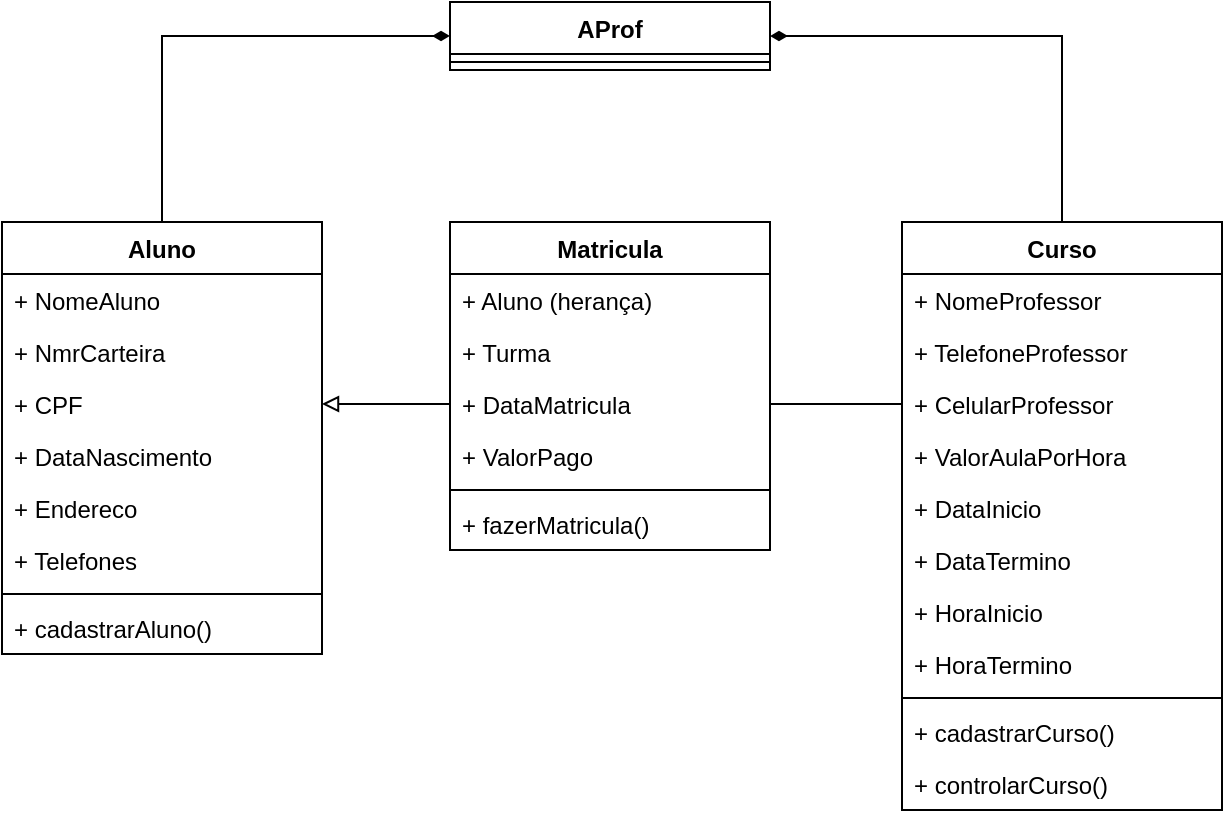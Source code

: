 <mxfile version="14.5.10" type="device"><diagram id="QEzQD6qYBSqRHrhd7pzw" name="Page-1"><mxGraphModel dx="333" dy="597" grid="1" gridSize="10" guides="1" tooltips="1" connect="1" arrows="1" fold="1" page="1" pageScale="1" pageWidth="827" pageHeight="1169" math="0" shadow="0"><root><mxCell id="0"/><mxCell id="1" parent="0"/><mxCell id="8ay1AN7wXaG2dso3zxWI-1" value="AProf " style="swimlane;fontStyle=1;align=center;verticalAlign=top;childLayout=stackLayout;horizontal=1;startSize=26;horizontalStack=0;resizeParent=1;resizeParentMax=0;resizeLast=0;collapsible=1;marginBottom=0;" vertex="1" parent="1"><mxGeometry x="334" y="50" width="160" height="34" as="geometry"/></mxCell><mxCell id="8ay1AN7wXaG2dso3zxWI-3" value="" style="line;strokeWidth=1;fillColor=none;align=left;verticalAlign=middle;spacingTop=-1;spacingLeft=3;spacingRight=3;rotatable=0;labelPosition=right;points=[];portConstraint=eastwest;" vertex="1" parent="8ay1AN7wXaG2dso3zxWI-1"><mxGeometry y="26" width="160" height="8" as="geometry"/></mxCell><mxCell id="8ay1AN7wXaG2dso3zxWI-48" style="edgeStyle=orthogonalEdgeStyle;rounded=0;orthogonalLoop=1;jettySize=auto;html=1;entryX=1;entryY=0.5;entryDx=0;entryDy=0;endArrow=diamondThin;endFill=1;exitX=0.5;exitY=0;exitDx=0;exitDy=0;" edge="1" parent="1" source="8ay1AN7wXaG2dso3zxWI-5" target="8ay1AN7wXaG2dso3zxWI-1"><mxGeometry relative="1" as="geometry"/></mxCell><mxCell id="8ay1AN7wXaG2dso3zxWI-5" value="Curso" style="swimlane;fontStyle=1;align=center;verticalAlign=top;childLayout=stackLayout;horizontal=1;startSize=26;horizontalStack=0;resizeParent=1;resizeParentMax=0;resizeLast=0;collapsible=1;marginBottom=0;" vertex="1" parent="1"><mxGeometry x="560" y="160" width="160" height="294" as="geometry"/></mxCell><mxCell id="8ay1AN7wXaG2dso3zxWI-6" value="+ NomeProfessor" style="text;strokeColor=none;fillColor=none;align=left;verticalAlign=top;spacingLeft=4;spacingRight=4;overflow=hidden;rotatable=0;points=[[0,0.5],[1,0.5]];portConstraint=eastwest;" vertex="1" parent="8ay1AN7wXaG2dso3zxWI-5"><mxGeometry y="26" width="160" height="26" as="geometry"/></mxCell><mxCell id="8ay1AN7wXaG2dso3zxWI-13" value="+ TelefoneProfessor" style="text;strokeColor=none;fillColor=none;align=left;verticalAlign=top;spacingLeft=4;spacingRight=4;overflow=hidden;rotatable=0;points=[[0,0.5],[1,0.5]];portConstraint=eastwest;" vertex="1" parent="8ay1AN7wXaG2dso3zxWI-5"><mxGeometry y="52" width="160" height="26" as="geometry"/></mxCell><mxCell id="8ay1AN7wXaG2dso3zxWI-12" value="+ CelularProfessor" style="text;strokeColor=none;fillColor=none;align=left;verticalAlign=top;spacingLeft=4;spacingRight=4;overflow=hidden;rotatable=0;points=[[0,0.5],[1,0.5]];portConstraint=eastwest;" vertex="1" parent="8ay1AN7wXaG2dso3zxWI-5"><mxGeometry y="78" width="160" height="26" as="geometry"/></mxCell><mxCell id="8ay1AN7wXaG2dso3zxWI-11" value="+ ValorAulaPorHora" style="text;strokeColor=none;fillColor=none;align=left;verticalAlign=top;spacingLeft=4;spacingRight=4;overflow=hidden;rotatable=0;points=[[0,0.5],[1,0.5]];portConstraint=eastwest;" vertex="1" parent="8ay1AN7wXaG2dso3zxWI-5"><mxGeometry y="104" width="160" height="26" as="geometry"/></mxCell><mxCell id="8ay1AN7wXaG2dso3zxWI-14" value="+ DataInicio" style="text;strokeColor=none;fillColor=none;align=left;verticalAlign=top;spacingLeft=4;spacingRight=4;overflow=hidden;rotatable=0;points=[[0,0.5],[1,0.5]];portConstraint=eastwest;" vertex="1" parent="8ay1AN7wXaG2dso3zxWI-5"><mxGeometry y="130" width="160" height="26" as="geometry"/></mxCell><mxCell id="8ay1AN7wXaG2dso3zxWI-24" value="+ DataTermino" style="text;strokeColor=none;fillColor=none;align=left;verticalAlign=top;spacingLeft=4;spacingRight=4;overflow=hidden;rotatable=0;points=[[0,0.5],[1,0.5]];portConstraint=eastwest;" vertex="1" parent="8ay1AN7wXaG2dso3zxWI-5"><mxGeometry y="156" width="160" height="26" as="geometry"/></mxCell><mxCell id="8ay1AN7wXaG2dso3zxWI-10" value="+ HoraInicio" style="text;strokeColor=none;fillColor=none;align=left;verticalAlign=top;spacingLeft=4;spacingRight=4;overflow=hidden;rotatable=0;points=[[0,0.5],[1,0.5]];portConstraint=eastwest;" vertex="1" parent="8ay1AN7wXaG2dso3zxWI-5"><mxGeometry y="182" width="160" height="26" as="geometry"/></mxCell><mxCell id="8ay1AN7wXaG2dso3zxWI-25" value="+ HoraTermino" style="text;strokeColor=none;fillColor=none;align=left;verticalAlign=top;spacingLeft=4;spacingRight=4;overflow=hidden;rotatable=0;points=[[0,0.5],[1,0.5]];portConstraint=eastwest;" vertex="1" parent="8ay1AN7wXaG2dso3zxWI-5"><mxGeometry y="208" width="160" height="26" as="geometry"/></mxCell><mxCell id="8ay1AN7wXaG2dso3zxWI-7" value="" style="line;strokeWidth=1;fillColor=none;align=left;verticalAlign=middle;spacingTop=-1;spacingLeft=3;spacingRight=3;rotatable=0;labelPosition=right;points=[];portConstraint=eastwest;" vertex="1" parent="8ay1AN7wXaG2dso3zxWI-5"><mxGeometry y="234" width="160" height="8" as="geometry"/></mxCell><mxCell id="8ay1AN7wXaG2dso3zxWI-8" value="+ cadastrarCurso() " style="text;strokeColor=none;fillColor=none;align=left;verticalAlign=top;spacingLeft=4;spacingRight=4;overflow=hidden;rotatable=0;points=[[0,0.5],[1,0.5]];portConstraint=eastwest;" vertex="1" parent="8ay1AN7wXaG2dso3zxWI-5"><mxGeometry y="242" width="160" height="26" as="geometry"/></mxCell><mxCell id="8ay1AN7wXaG2dso3zxWI-26" value="+ controlarCurso()" style="text;strokeColor=none;fillColor=none;align=left;verticalAlign=top;spacingLeft=4;spacingRight=4;overflow=hidden;rotatable=0;points=[[0,0.5],[1,0.5]];portConstraint=eastwest;" vertex="1" parent="8ay1AN7wXaG2dso3zxWI-5"><mxGeometry y="268" width="160" height="26" as="geometry"/></mxCell><mxCell id="8ay1AN7wXaG2dso3zxWI-47" style="edgeStyle=orthogonalEdgeStyle;rounded=0;orthogonalLoop=1;jettySize=auto;html=1;entryX=0;entryY=0.5;entryDx=0;entryDy=0;endArrow=diamondThin;endFill=1;exitX=0.5;exitY=0;exitDx=0;exitDy=0;" edge="1" parent="1" source="8ay1AN7wXaG2dso3zxWI-27" target="8ay1AN7wXaG2dso3zxWI-1"><mxGeometry relative="1" as="geometry"/></mxCell><mxCell id="8ay1AN7wXaG2dso3zxWI-27" value="Aluno" style="swimlane;fontStyle=1;align=center;verticalAlign=top;childLayout=stackLayout;horizontal=1;startSize=26;horizontalStack=0;resizeParent=1;resizeParentMax=0;resizeLast=0;collapsible=1;marginBottom=0;" vertex="1" parent="1"><mxGeometry x="110" y="160" width="160" height="216" as="geometry"/></mxCell><mxCell id="8ay1AN7wXaG2dso3zxWI-28" value="+ NomeAluno" style="text;strokeColor=none;fillColor=none;align=left;verticalAlign=top;spacingLeft=4;spacingRight=4;overflow=hidden;rotatable=0;points=[[0,0.5],[1,0.5]];portConstraint=eastwest;" vertex="1" parent="8ay1AN7wXaG2dso3zxWI-27"><mxGeometry y="26" width="160" height="26" as="geometry"/></mxCell><mxCell id="8ay1AN7wXaG2dso3zxWI-33" value="+ NmrCarteira" style="text;strokeColor=none;fillColor=none;align=left;verticalAlign=top;spacingLeft=4;spacingRight=4;overflow=hidden;rotatable=0;points=[[0,0.5],[1,0.5]];portConstraint=eastwest;" vertex="1" parent="8ay1AN7wXaG2dso3zxWI-27"><mxGeometry y="52" width="160" height="26" as="geometry"/></mxCell><mxCell id="8ay1AN7wXaG2dso3zxWI-37" value="+ CPF" style="text;strokeColor=none;fillColor=none;align=left;verticalAlign=top;spacingLeft=4;spacingRight=4;overflow=hidden;rotatable=0;points=[[0,0.5],[1,0.5]];portConstraint=eastwest;" vertex="1" parent="8ay1AN7wXaG2dso3zxWI-27"><mxGeometry y="78" width="160" height="26" as="geometry"/></mxCell><mxCell id="8ay1AN7wXaG2dso3zxWI-36" value="+ DataNascimento" style="text;strokeColor=none;fillColor=none;align=left;verticalAlign=top;spacingLeft=4;spacingRight=4;overflow=hidden;rotatable=0;points=[[0,0.5],[1,0.5]];portConstraint=eastwest;" vertex="1" parent="8ay1AN7wXaG2dso3zxWI-27"><mxGeometry y="104" width="160" height="26" as="geometry"/></mxCell><mxCell id="8ay1AN7wXaG2dso3zxWI-32" value="+ Endereco" style="text;strokeColor=none;fillColor=none;align=left;verticalAlign=top;spacingLeft=4;spacingRight=4;overflow=hidden;rotatable=0;points=[[0,0.5],[1,0.5]];portConstraint=eastwest;" vertex="1" parent="8ay1AN7wXaG2dso3zxWI-27"><mxGeometry y="130" width="160" height="26" as="geometry"/></mxCell><mxCell id="8ay1AN7wXaG2dso3zxWI-35" value="+ Telefones" style="text;strokeColor=none;fillColor=none;align=left;verticalAlign=top;spacingLeft=4;spacingRight=4;overflow=hidden;rotatable=0;points=[[0,0.5],[1,0.5]];portConstraint=eastwest;" vertex="1" parent="8ay1AN7wXaG2dso3zxWI-27"><mxGeometry y="156" width="160" height="26" as="geometry"/></mxCell><mxCell id="8ay1AN7wXaG2dso3zxWI-29" value="" style="line;strokeWidth=1;fillColor=none;align=left;verticalAlign=middle;spacingTop=-1;spacingLeft=3;spacingRight=3;rotatable=0;labelPosition=right;points=[];portConstraint=eastwest;" vertex="1" parent="8ay1AN7wXaG2dso3zxWI-27"><mxGeometry y="182" width="160" height="8" as="geometry"/></mxCell><mxCell id="8ay1AN7wXaG2dso3zxWI-30" value="+ cadastrarAluno()" style="text;strokeColor=none;fillColor=none;align=left;verticalAlign=top;spacingLeft=4;spacingRight=4;overflow=hidden;rotatable=0;points=[[0,0.5],[1,0.5]];portConstraint=eastwest;" vertex="1" parent="8ay1AN7wXaG2dso3zxWI-27"><mxGeometry y="190" width="160" height="26" as="geometry"/></mxCell><mxCell id="8ay1AN7wXaG2dso3zxWI-38" value="Matricula" style="swimlane;fontStyle=1;align=center;verticalAlign=top;childLayout=stackLayout;horizontal=1;startSize=26;horizontalStack=0;resizeParent=1;resizeParentMax=0;resizeLast=0;collapsible=1;marginBottom=0;" vertex="1" parent="1"><mxGeometry x="334" y="160" width="160" height="164" as="geometry"/></mxCell><mxCell id="8ay1AN7wXaG2dso3zxWI-39" value="+ Aluno (herança)" style="text;strokeColor=none;fillColor=none;align=left;verticalAlign=top;spacingLeft=4;spacingRight=4;overflow=hidden;rotatable=0;points=[[0,0.5],[1,0.5]];portConstraint=eastwest;" vertex="1" parent="8ay1AN7wXaG2dso3zxWI-38"><mxGeometry y="26" width="160" height="26" as="geometry"/></mxCell><mxCell id="8ay1AN7wXaG2dso3zxWI-46" value="+ Turma" style="text;strokeColor=none;fillColor=none;align=left;verticalAlign=top;spacingLeft=4;spacingRight=4;overflow=hidden;rotatable=0;points=[[0,0.5],[1,0.5]];portConstraint=eastwest;" vertex="1" parent="8ay1AN7wXaG2dso3zxWI-38"><mxGeometry y="52" width="160" height="26" as="geometry"/></mxCell><mxCell id="8ay1AN7wXaG2dso3zxWI-44" value="+ DataMatricula" style="text;strokeColor=none;fillColor=none;align=left;verticalAlign=top;spacingLeft=4;spacingRight=4;overflow=hidden;rotatable=0;points=[[0,0.5],[1,0.5]];portConstraint=eastwest;" vertex="1" parent="8ay1AN7wXaG2dso3zxWI-38"><mxGeometry y="78" width="160" height="26" as="geometry"/></mxCell><mxCell id="8ay1AN7wXaG2dso3zxWI-45" value="+ ValorPago" style="text;strokeColor=none;fillColor=none;align=left;verticalAlign=top;spacingLeft=4;spacingRight=4;overflow=hidden;rotatable=0;points=[[0,0.5],[1,0.5]];portConstraint=eastwest;" vertex="1" parent="8ay1AN7wXaG2dso3zxWI-38"><mxGeometry y="104" width="160" height="26" as="geometry"/></mxCell><mxCell id="8ay1AN7wXaG2dso3zxWI-40" value="" style="line;strokeWidth=1;fillColor=none;align=left;verticalAlign=middle;spacingTop=-1;spacingLeft=3;spacingRight=3;rotatable=0;labelPosition=right;points=[];portConstraint=eastwest;" vertex="1" parent="8ay1AN7wXaG2dso3zxWI-38"><mxGeometry y="130" width="160" height="8" as="geometry"/></mxCell><mxCell id="8ay1AN7wXaG2dso3zxWI-41" value="+ fazerMatricula()" style="text;strokeColor=none;fillColor=none;align=left;verticalAlign=top;spacingLeft=4;spacingRight=4;overflow=hidden;rotatable=0;points=[[0,0.5],[1,0.5]];portConstraint=eastwest;" vertex="1" parent="8ay1AN7wXaG2dso3zxWI-38"><mxGeometry y="138" width="160" height="26" as="geometry"/></mxCell><mxCell id="8ay1AN7wXaG2dso3zxWI-50" style="edgeStyle=orthogonalEdgeStyle;rounded=0;orthogonalLoop=1;jettySize=auto;html=1;entryX=1;entryY=0.5;entryDx=0;entryDy=0;endArrow=block;endFill=0;" edge="1" parent="1" source="8ay1AN7wXaG2dso3zxWI-44" target="8ay1AN7wXaG2dso3zxWI-37"><mxGeometry relative="1" as="geometry"/></mxCell><mxCell id="8ay1AN7wXaG2dso3zxWI-51" style="edgeStyle=orthogonalEdgeStyle;rounded=0;orthogonalLoop=1;jettySize=auto;html=1;entryX=0;entryY=0.5;entryDx=0;entryDy=0;endArrow=none;endFill=0;" edge="1" parent="1" source="8ay1AN7wXaG2dso3zxWI-44" target="8ay1AN7wXaG2dso3zxWI-12"><mxGeometry relative="1" as="geometry"/></mxCell></root></mxGraphModel></diagram></mxfile>